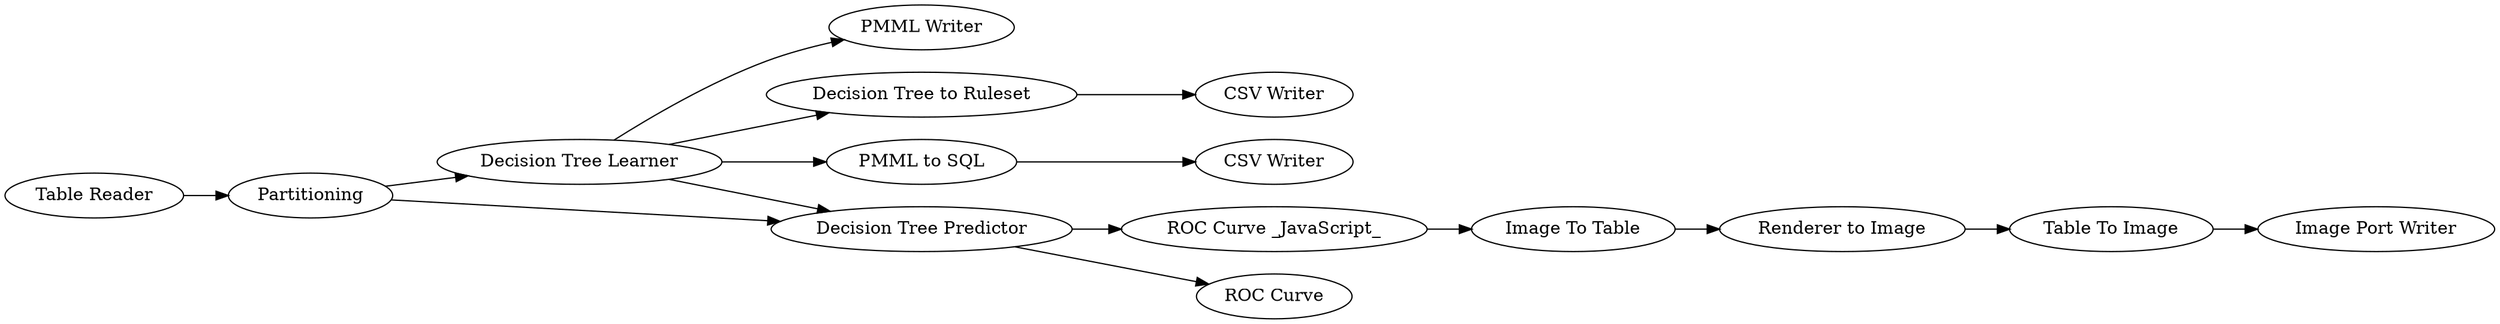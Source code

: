 digraph {
	"-3929649048638319385_244" [label="Image To Table"]
	"-3929649048638319385_472" [label="PMML Writer"]
	"-3929649048638319385_468" [label="Decision Tree to Ruleset"]
	"-3929649048638319385_465" [label=Partitioning]
	"-3929649048638319385_471" [label="ROC Curve _JavaScript_"]
	"-3929649048638319385_1" [label="Table Reader"]
	"-3929649048638319385_245" [label="Renderer to Image"]
	"-3929649048638319385_469" [label="CSV Writer"]
	"-3929649048638319385_246" [label="Table To Image"]
	"-3929649048638319385_459" [label="PMML to SQL"]
	"-3929649048638319385_464" [label="CSV Writer"]
	"-3929649048638319385_466" [label="Decision Tree Learner"]
	"-3929649048638319385_146" [label="Image Port Writer"]
	"-3929649048638319385_467" [label="Decision Tree Predictor"]
	"-3929649048638319385_470" [label="ROC Curve"]
	"-3929649048638319385_467" -> "-3929649048638319385_470"
	"-3929649048638319385_466" -> "-3929649048638319385_472"
	"-3929649048638319385_466" -> "-3929649048638319385_459"
	"-3929649048638319385_465" -> "-3929649048638319385_467"
	"-3929649048638319385_245" -> "-3929649048638319385_246"
	"-3929649048638319385_471" -> "-3929649048638319385_244"
	"-3929649048638319385_244" -> "-3929649048638319385_245"
	"-3929649048638319385_466" -> "-3929649048638319385_467"
	"-3929649048638319385_465" -> "-3929649048638319385_466"
	"-3929649048638319385_468" -> "-3929649048638319385_469"
	"-3929649048638319385_459" -> "-3929649048638319385_464"
	"-3929649048638319385_1" -> "-3929649048638319385_465"
	"-3929649048638319385_467" -> "-3929649048638319385_471"
	"-3929649048638319385_246" -> "-3929649048638319385_146"
	"-3929649048638319385_466" -> "-3929649048638319385_468"
	rankdir=LR
}
